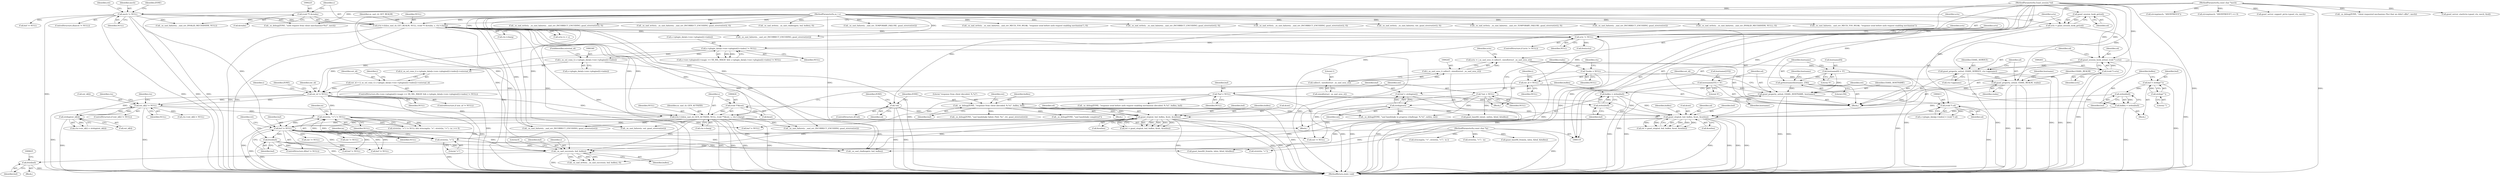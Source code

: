 digraph "0_jabberd2_8416ae54ecefa670534f27a31db71d048b9c7f16_0@pointer" {
"1000620" [label="(Call,free(buf))"];
"1000615" [label="(Call,_sx_sasl_success(s, buf, buflen))"];
"1000420" [label="(Call,(ctx->cb)(sx_sasl_cb_GEN_AUTHZID, NULL, (void **)&out, s, ctx->cbarg))"];
"1000356" [label="(Call,ext_id != NULL)"];
"1000292" [label="(Call,ext_id = NULL)"];
"1000237" [label="(Call,sctx != NULL)"];
"1000232" [label="(Call,sctx = gsasl_session_hook_get(sd))"];
"1000234" [label="(Call,gsasl_session_hook_get(sd))"];
"1000122" [label="(MethodParameterIn,Gsasl_session *sd)"];
"1000221" [label="(Call,(ctx->cb)(sx_sasl_cb_GET_REALM, NULL, (void **) &realm, s, ctx->cbarg))"];
"1000164" [label="(Call,mech != NULL)"];
"1000123" [label="(MethodParameterIn,const char *mech)"];
"1000224" [label="(Call,(void **) &realm)"];
"1000120" [label="(MethodParameterIn,sx_t s)"];
"1000336" [label="(Call,ext_id = ((_sx_ssl_conn_t) s->plugin_data[s->env->plugins[i]->index])->external_id)"];
"1000321" [label="(Call,s->plugin_data[s->env->plugins[i]->index] != NULL)"];
"1000339" [label="(Call,(_sx_ssl_conn_t) s->plugin_data[s->env->plugins[i]->index])"];
"1000370" [label="(Call,ext_id[i] != NULL)"];
"1000382" [label="(Call,strdup(ext_id[i]))"];
"1000423" [label="(Call,(void **)&out)"];
"1000589" [label="(Call,free(buf))"];
"1000586" [label="(Call,buf != NULL)"];
"1000577" [label="(Call,gsasl_step(sd, buf, buflen, &out, &outlen))"];
"1000548" [label="(Call,!sd)"];
"1000570" [label="(Call,_sx_debug(ZONE, \"response from client (decoded: %.*s)\", buflen, buf))"];
"1000140" [label="(Call,*buf = NULL)"];
"1000508" [label="(Call,gsasl_step(sd, buf, buflen, &out, &outlen))"];
"1000410" [label="(Call,(void *) sd)"];
"1000288" [label="(Call,gsasl_property_set(sd, GSASL_HOSTNAME, hostname))"];
"1000271" [label="(Call,gsasl_property_set(sd, GSASL_REALM, realm))"];
"1000265" [label="(Call,gsasl_property_set(sd, GSASL_SERVICE, ctx->appname))"];
"1000260" [label="(Call,gsasl_session_hook_set(sd, (void *) sctx))"];
"1000262" [label="(Call,(void *) sctx)"];
"1000242" [label="(Call,sctx = (_sx_sasl_sess_t) calloc(1, sizeof(struct _sx_sasl_sess_st)))"];
"1000244" [label="(Call,(_sx_sasl_sess_t) calloc(1, sizeof(struct _sx_sasl_sess_st)))"];
"1000246" [label="(Call,calloc(1, sizeof(struct _sx_sasl_sess_st)))"];
"1000148" [label="(Call,*realm = NULL)"];
"1000283" [label="(Call,hostname[255] = '\0')"];
"1000275" [label="(Call,hostname[0] = '\0')"];
"1000280" [label="(Call,gethostname(hostname, 256))"];
"1000467" [label="(Call,strlen(buf))"];
"1000461" [label="(Call,buf = strdup(\"\"))"];
"1000463" [label="(Call,strdup(\"\"))"];
"1000437" [label="(Call,strlen(buf))"];
"1000431" [label="(Call,buf = strdup(out))"];
"1000433" [label="(Call,strdup(out))"];
"1000144" [label="(Call,*out = NULL)"];
"1000435" [label="(Call,buflen = strlen(buf))"];
"1000465" [label="(Call,buflen = strlen(buf))"];
"1000442" [label="(Call,strstr(in, \"<\") != NULL)"];
"1000443" [label="(Call,strstr(in, \"<\"))"];
"1000124" [label="(MethodParameterIn,const char *in)"];
"1000786" [label="(Call,_sx_sasl_failure(s, out, gsasl_strerror(ret)))"];
"1000224" [label="(Call,(void **) &realm)"];
"1000283" [label="(Call,hostname[255] = '\0')"];
"1000576" [label="(Identifier,ret)"];
"1000465" [label="(Call,buflen = strlen(buf))"];
"1000124" [label="(MethodParameterIn,const char *in)"];
"1000241" [label="(Identifier,sctx)"];
"1000438" [label="(Identifier,buf)"];
"1000660" [label="(Call,_sx_sasl_failure(s, _sasl_err_INCORRECT_ENCODING, gsasl_strerror(ret)))"];
"1000388" [label="(Call,ctx->ext_id[i] = NULL)"];
"1000226" [label="(Call,&realm)"];
"1000275" [label="(Call,hostname[0] = '\0')"];
"1000491" [label="(Call,_sx_nad_write(s, _sx_sasl_failure(s, _sasl_err_INCORRECT_ENCODING, gsasl_strerror(ret)), 0))"];
"1000279" [label="(Literal,'\0')"];
"1000443" [label="(Call,strstr(in, \"<\"))"];
"1000277" [label="(Identifier,hostname)"];
"1000573" [label="(Identifier,buflen)"];
"1000420" [label="(Call,(ctx->cb)(sx_sasl_cb_GEN_AUTHZID, NULL, (void **)&out, s, ctx->cbarg))"];
"1000722" [label="(Call,_sx_sasl_failure(s, _sasl_err_INCORRECT_ENCODING, gsasl_strerror(ret)))"];
"1000507" [label="(Identifier,ret)"];
"1000252" [label="(Identifier,sctx)"];
"1000463" [label="(Call,strdup(\"\"))"];
"1000264" [label="(Identifier,sctx)"];
"1000166" [label="(Identifier,NULL)"];
"1000552" [label="(Identifier,ZONE)"];
"1000357" [label="(Identifier,ext_id)"];
"1000335" [label="(Identifier,NULL)"];
"1000250" [label="(Call,sctx->s = s)"];
"1000272" [label="(Identifier,sd)"];
"1000369" [label="(ControlStructure,if (ext_id[i] != NULL))"];
"1000442" [label="(Call,strstr(in, \"<\") != NULL)"];
"1000547" [label="(ControlStructure,if(!sd))"];
"1000510" [label="(Identifier,buf)"];
"1000615" [label="(Call,_sx_sasl_success(s, buf, buflen))"];
"1000428" [label="(Call,ctx->cbarg)"];
"1000548" [label="(Call,!sd)"];
"1000233" [label="(Identifier,sctx)"];
"1000432" [label="(Identifier,buf)"];
"1000260" [label="(Call,gsasl_session_hook_set(sd, (void *) sctx))"];
"1000747" [label="(Call,_sx_debug(ZONE, \"sasl handshake failed; (%d): %s\", ret, gsasl_strerror(ret)))"];
"1000519" [label="(Identifier,ret)"];
"1000473" [label="(Call,gsasl_base64_from(in, inlen, &buf, &buflen))"];
"1000371" [label="(Call,ext_id[i])"];
"1000362" [label="(Identifier,i)"];
"1000180" [label="(Call,_sx_debug(ZONE, \"client requested mechanism (%s) that we didn't offer\", mech))"];
"1000297" [label="(Identifier,i)"];
"1000268" [label="(Call,ctx->appname)"];
"1000434" [label="(Identifier,out)"];
"1000612" [label="(Block,)"];
"1000355" [label="(ControlStructure,if (ext_id != NULL))"];
"1000308" [label="(ControlStructure,if(s->env->plugins[i]->magic == SX_SSL_MAGIC && s->plugin_data[s->env->plugins[i]->index] != NULL))"];
"1000506" [label="(Call,ret = gsasl_step(sd, buf, buflen, &out, &outlen))"];
"1000246" [label="(Call,calloc(1, sizeof(struct _sx_sasl_sess_st)))"];
"1000322" [label="(Call,s->plugin_data[s->env->plugins[i]->index])"];
"1000222" [label="(Identifier,sx_sasl_cb_GET_REALM)"];
"1000339" [label="(Call,(_sx_ssl_conn_t) s->plugin_data[s->env->plugins[i]->index])"];
"1000423" [label="(Call,(void **)&out)"];
"1000165" [label="(Identifier,mech)"];
"1000570" [label="(Call,_sx_debug(ZONE, \"response from client (decoded: %.*s)\", buflen, buf))"];
"1000520" [label="(Call,gsasl_base64_from(in, inlen, &buf, &buflen))"];
"1000596" [label="(Call,_sx_debug(ZONE, \"sasl handshake completed\"))"];
"1000194" [label="(Call,gsasl_server_start(ctx->gsasl_ctx, mech, &sd))"];
"1000336" [label="(Call,ext_id = ((_sx_ssl_conn_t) s->plugin_data[s->env->plugins[i]->index])->external_id)"];
"1000564" [label="(Call,buf != NULL)"];
"1000265" [label="(Call,gsasl_property_set(sd, GSASL_SERVICE, ctx->appname))"];
"1000784" [label="(Call,_sx_nad_write(s, _sx_sasl_failure(s, out, gsasl_strerror(ret)), 0))"];
"1000517" [label="(Block,)"];
"1000168" [label="(Call,_sx_debug(ZONE, \"auth request from client (mechanism=%s)\", mech))"];
"1000123" [label="(MethodParameterIn,const char *mech)"];
"1000212" [label="(Call,_sx_nad_write(s, _sx_sasl_failure(s, _sasl_err_TEMPORARY_FAILURE, gsasl_strerror(ret)), 0))"];
"1000433" [label="(Call,strdup(out))"];
"1000120" [label="(MethodParameterIn,sx_t s)"];
"1000140" [label="(Call,*buf = NULL)"];
"1000261" [label="(Identifier,sd)"];
"1000415" [label="(Call,strcmp(mech, \"ANONYMOUS\"))"];
"1000419" [label="(Block,)"];
"1000341" [label="(Call,s->plugin_data[s->env->plugins[i]->index])"];
"1000410" [label="(Call,(void *) sd)"];
"1000229" [label="(Call,ctx->cbarg)"];
"1000588" [label="(Identifier,NULL)"];
"1000500" [label="(Call,buf != NULL)"];
"1000144" [label="(Call,*out = NULL)"];
"1000792" [label="(MethodReturn,static void)"];
"1000577" [label="(Call,gsasl_step(sd, buf, buflen, &out, &outlen))"];
"1000571" [label="(Identifier,ZONE)"];
"1000376" [label="(Call,ctx->ext_id[i] = strdup(ext_id[i]))"];
"1000382" [label="(Call,strdup(ext_id[i]))"];
"1000579" [label="(Identifier,buf)"];
"1000235" [label="(Identifier,sd)"];
"1000242" [label="(Call,sctx = (_sx_sasl_sess_t) calloc(1, sizeof(struct _sx_sasl_sess_st)))"];
"1000284" [label="(Call,hostname[255])"];
"1000282" [label="(Literal,256)"];
"1000742" [label="(Call,out != NULL)"];
"1000437" [label="(Call,strlen(buf))"];
"1000446" [label="(Identifier,NULL)"];
"1000148" [label="(Call,*realm = NULL)"];
"1000228" [label="(Identifier,s)"];
"1000287" [label="(Literal,'\0')"];
"1000232" [label="(Call,sctx = gsasl_session_hook_get(sd))"];
"1000412" [label="(Identifier,sd)"];
"1000511" [label="(Identifier,buflen)"];
"1000448" [label="(Call,strncmp(in, \"=\", strstr(in, \"<\") - in ))"];
"1000549" [label="(Identifier,sd)"];
"1000427" [label="(Identifier,s)"];
"1000444" [label="(Identifier,in)"];
"1000586" [label="(Call,buf != NULL)"];
"1000451" [label="(Call,strstr(in, \"<\") - in)"];
"1000540" [label="(Call,_sx_sasl_failure(s, _sasl_err_INCORRECT_ENCODING, gsasl_strerror(ret)))"];
"1000705" [label="(Call,_sx_sasl_challenge(s, buf, buflen))"];
"1000169" [label="(Identifier,ZONE)"];
"1000379" [label="(Identifier,ctx)"];
"1000493" [label="(Call,_sx_sasl_failure(s, _sasl_err_INCORRECT_ENCODING, gsasl_strerror(ret)))"];
"1000267" [label="(Identifier,GSASL_SERVICE)"];
"1000452" [label="(Call,strstr(in, \"<\"))"];
"1000613" [label="(Call,_sx_nad_write(s, _sx_sasl_success(s, buf, buflen), 0))"];
"1000461" [label="(Call,buf = strdup(\"\"))"];
"1000285" [label="(Identifier,hostname)"];
"1000585" [label="(ControlStructure,if(buf != NULL))"];
"1000291" [label="(Identifier,hostname)"];
"1000141" [label="(Identifier,buf)"];
"1000186" [label="(Call,_sx_sasl_failure(s, _sasl_err_INVALID_MECHANISM, NULL))"];
"1000184" [label="(Call,_sx_nad_write(s, _sx_sasl_failure(s, _sasl_err_INVALID_MECHANISM, NULL), 0))"];
"1000309" [label="(Call,s->env->plugins[i]->magic == SX_SSL_MAGIC && s->plugin_data[s->env->plugins[i]->index] != NULL)"];
"1000558" [label="(Call,_sx_sasl_failure(s, _sasl_err_MECH_TOO_WEAK, \"response send before auth request enabling mechanism\"))"];
"1000383" [label="(Call,ext_id[i])"];
"1000435" [label="(Call,buflen = strlen(buf))"];
"1000583" [label="(Call,&outlen)"];
"1000337" [label="(Identifier,ext_id)"];
"1000292" [label="(Call,ext_id = NULL)"];
"1000142" [label="(Identifier,NULL)"];
"1000266" [label="(Identifier,sd)"];
"1000240" [label="(Call,free(sctx))"];
"1000441" [label="(Call,strstr(in, \"<\") != NULL && strncmp(in, \"=\", strstr(in, \"<\") - in ) == 0)"];
"1000234" [label="(Call,gsasl_session_hook_get(sd))"];
"1000620" [label="(Call,free(buf))"];
"1000126" [label="(Block,)"];
"1000248" [label="(Call,sizeof(struct _sx_sasl_sess_st))"];
"1000587" [label="(Identifier,buf)"];
"1000374" [label="(Identifier,NULL)"];
"1000468" [label="(Identifier,buf)"];
"1000244" [label="(Call,(_sx_sasl_sess_t) calloc(1, sizeof(struct _sx_sasl_sess_st)))"];
"1000658" [label="(Call,_sx_nad_write(s, _sx_sasl_failure(s, _sasl_err_INCORRECT_ENCODING, gsasl_strerror(ret)), 0))"];
"1000431" [label="(Call,buf = strdup(out))"];
"1000146" [label="(Identifier,NULL)"];
"1000290" [label="(Identifier,GSASL_HOSTNAME)"];
"1000619" [label="(Literal,0)"];
"1000667" [label="(Call,buf != NULL)"];
"1000158" [label="(Identifier,ctx)"];
"1000271" [label="(Call,gsasl_property_set(sd, GSASL_REALM, realm))"];
"1000163" [label="(ControlStructure,if(mech != NULL))"];
"1000238" [label="(Identifier,sctx)"];
"1000149" [label="(Identifier,realm)"];
"1000538" [label="(Call,_sx_nad_write(s, _sx_sasl_failure(s, _sasl_err_INCORRECT_ENCODING, gsasl_strerror(ret)), 0))"];
"1000293" [label="(Identifier,ext_id)"];
"1000223" [label="(Identifier,NULL)"];
"1000445" [label="(Literal,\"<\")"];
"1000617" [label="(Identifier,buf)"];
"1000122" [label="(MethodParameterIn,Gsasl_session *sd)"];
"1000574" [label="(Identifier,buf)"];
"1000572" [label="(Literal,\"response from client (decoded: %.*s)\")"];
"1000467" [label="(Call,strlen(buf))"];
"1000449" [label="(Identifier,in)"];
"1000590" [label="(Identifier,buf)"];
"1000684" [label="(Call,_sx_debug(ZONE, \"sasl handshake in progress (challenge: %.*s)\", outlen, out))"];
"1000512" [label="(Call,&out)"];
"1000276" [label="(Call,hostname[0])"];
"1000391" [label="(Identifier,ctx)"];
"1000262" [label="(Call,(void *) sctx)"];
"1000414" [label="(Call,strcmp(mech, \"ANONYMOUS\") == 0)"];
"1000294" [label="(Identifier,NULL)"];
"1000288" [label="(Call,gsasl_property_set(sd, GSASL_HOSTNAME, hostname))"];
"1000338" [label="(Call,((_sx_ssl_conn_t) s->plugin_data[s->env->plugins[i]->index])->external_id)"];
"1000464" [label="(Literal,\"\")"];
"1000580" [label="(Identifier,buflen)"];
"1000289" [label="(Identifier,sd)"];
"1000239" [label="(Identifier,NULL)"];
"1000575" [label="(Call,ret = gsasl_step(sd, buf, buflen, &out, &outlen))"];
"1000280" [label="(Call,gethostname(hostname, 256))"];
"1000321" [label="(Call,s->plugin_data[s->env->plugins[i]->index] != NULL)"];
"1000703" [label="(Call,_sx_nad_write(s, _sx_sasl_challenge(s, buf, buflen), 0))"];
"1000589" [label="(Call,free(buf))"];
"1000150" [label="(Identifier,NULL)"];
"1000436" [label="(Identifier,buflen)"];
"1000581" [label="(Call,&out)"];
"1000509" [label="(Identifier,sd)"];
"1000247" [label="(Literal,1)"];
"1000354" [label="(FieldIdentifier,external_id)"];
"1000164" [label="(Call,mech != NULL)"];
"1000174" [label="(Call,gsasl_server_support_p(ctx->gsasl_ctx, mech))"];
"1000578" [label="(Identifier,sd)"];
"1000514" [label="(Call,&outlen)"];
"1000508" [label="(Call,gsasl_step(sd, buf, buflen, &out, &outlen))"];
"1000145" [label="(Identifier,out)"];
"1000214" [label="(Call,_sx_sasl_failure(s, _sasl_err_TEMPORARY_FAILURE, gsasl_strerror(ret)))"];
"1000618" [label="(Identifier,buflen)"];
"1000397" [label="(Identifier,ZONE)"];
"1000457" [label="(Block,)"];
"1000281" [label="(Identifier,hostname)"];
"1000601" [label="(Call,gsasl_base64_to(out, outlen, &buf, &buflen))"];
"1000402" [label="(Call,s->plugin_data[p->index] = (void *) sd)"];
"1000236" [label="(ControlStructure,if (sctx != NULL))"];
"1000735" [label="(Call,out != NULL)"];
"1000621" [label="(Identifier,buf)"];
"1000466" [label="(Identifier,buflen)"];
"1000370" [label="(Call,ext_id[i] != NULL)"];
"1000593" [label="(Identifier,ret)"];
"1000273" [label="(Identifier,GSASL_REALM)"];
"1000356" [label="(Call,ext_id != NULL)"];
"1000616" [label="(Identifier,s)"];
"1000358" [label="(Identifier,NULL)"];
"1000221" [label="(Call,(ctx->cb)(sx_sasl_cb_GET_REALM, NULL, (void **) &realm, s, ctx->cbarg))"];
"1000425" [label="(Call,&out)"];
"1000237" [label="(Call,sctx != NULL)"];
"1000551" [label="(Call,_sx_debug(ZONE, \"response send before auth request enabling mechanism (decoded: %.*s)\", buflen, buf))"];
"1000556" [label="(Call,_sx_nad_write(s, _sx_sasl_failure(s, _sasl_err_MECH_TOO_WEAK, \"response send before auth request enabling mechanism\"), 0))"];
"1000243" [label="(Identifier,sctx)"];
"1000421" [label="(Identifier,sx_sasl_cb_GEN_AUTHZID)"];
"1000720" [label="(Call,_sx_nad_write(s, _sx_sasl_failure(s, _sasl_err_INCORRECT_ENCODING, gsasl_strerror(ret)), 0))"];
"1000422" [label="(Identifier,NULL)"];
"1000673" [label="(Call,out != NULL)"];
"1000307" [label="(Identifier,i)"];
"1000462" [label="(Identifier,buf)"];
"1000167" [label="(Block,)"];
"1000274" [label="(Identifier,realm)"];
"1000729" [label="(Call,buf != NULL)"];
"1000620" -> "1000612"  [label="AST: "];
"1000620" -> "1000621"  [label="CFG: "];
"1000621" -> "1000620"  [label="AST: "];
"1000625" -> "1000620"  [label="CFG: "];
"1000620" -> "1000792"  [label="DDG: "];
"1000615" -> "1000620"  [label="DDG: "];
"1000615" -> "1000613"  [label="AST: "];
"1000615" -> "1000618"  [label="CFG: "];
"1000616" -> "1000615"  [label="AST: "];
"1000617" -> "1000615"  [label="AST: "];
"1000618" -> "1000615"  [label="AST: "];
"1000619" -> "1000615"  [label="CFG: "];
"1000615" -> "1000792"  [label="DDG: "];
"1000615" -> "1000613"  [label="DDG: "];
"1000615" -> "1000613"  [label="DDG: "];
"1000615" -> "1000613"  [label="DDG: "];
"1000420" -> "1000615"  [label="DDG: "];
"1000120" -> "1000615"  [label="DDG: "];
"1000221" -> "1000615"  [label="DDG: "];
"1000589" -> "1000615"  [label="DDG: "];
"1000586" -> "1000615"  [label="DDG: "];
"1000577" -> "1000615"  [label="DDG: "];
"1000508" -> "1000615"  [label="DDG: "];
"1000420" -> "1000419"  [label="AST: "];
"1000420" -> "1000428"  [label="CFG: "];
"1000421" -> "1000420"  [label="AST: "];
"1000422" -> "1000420"  [label="AST: "];
"1000423" -> "1000420"  [label="AST: "];
"1000427" -> "1000420"  [label="AST: "];
"1000428" -> "1000420"  [label="AST: "];
"1000432" -> "1000420"  [label="CFG: "];
"1000420" -> "1000792"  [label="DDG: "];
"1000420" -> "1000792"  [label="DDG: "];
"1000420" -> "1000792"  [label="DDG: "];
"1000420" -> "1000792"  [label="DDG: "];
"1000356" -> "1000420"  [label="DDG: "];
"1000370" -> "1000420"  [label="DDG: "];
"1000423" -> "1000420"  [label="DDG: "];
"1000120" -> "1000420"  [label="DDG: "];
"1000221" -> "1000420"  [label="DDG: "];
"1000221" -> "1000420"  [label="DDG: "];
"1000420" -> "1000586"  [label="DDG: "];
"1000420" -> "1000660"  [label="DDG: "];
"1000420" -> "1000705"  [label="DDG: "];
"1000420" -> "1000722"  [label="DDG: "];
"1000420" -> "1000786"  [label="DDG: "];
"1000356" -> "1000355"  [label="AST: "];
"1000356" -> "1000358"  [label="CFG: "];
"1000357" -> "1000356"  [label="AST: "];
"1000358" -> "1000356"  [label="AST: "];
"1000362" -> "1000356"  [label="CFG: "];
"1000397" -> "1000356"  [label="CFG: "];
"1000356" -> "1000792"  [label="DDG: "];
"1000356" -> "1000792"  [label="DDG: "];
"1000292" -> "1000356"  [label="DDG: "];
"1000336" -> "1000356"  [label="DDG: "];
"1000321" -> "1000356"  [label="DDG: "];
"1000237" -> "1000356"  [label="DDG: "];
"1000356" -> "1000370"  [label="DDG: "];
"1000356" -> "1000370"  [label="DDG: "];
"1000356" -> "1000382"  [label="DDG: "];
"1000356" -> "1000442"  [label="DDG: "];
"1000292" -> "1000167"  [label="AST: "];
"1000292" -> "1000294"  [label="CFG: "];
"1000293" -> "1000292"  [label="AST: "];
"1000294" -> "1000292"  [label="AST: "];
"1000297" -> "1000292"  [label="CFG: "];
"1000237" -> "1000292"  [label="DDG: "];
"1000237" -> "1000236"  [label="AST: "];
"1000237" -> "1000239"  [label="CFG: "];
"1000238" -> "1000237"  [label="AST: "];
"1000239" -> "1000237"  [label="AST: "];
"1000241" -> "1000237"  [label="CFG: "];
"1000243" -> "1000237"  [label="CFG: "];
"1000237" -> "1000792"  [label="DDG: "];
"1000232" -> "1000237"  [label="DDG: "];
"1000221" -> "1000237"  [label="DDG: "];
"1000237" -> "1000240"  [label="DDG: "];
"1000237" -> "1000321"  [label="DDG: "];
"1000232" -> "1000167"  [label="AST: "];
"1000232" -> "1000234"  [label="CFG: "];
"1000233" -> "1000232"  [label="AST: "];
"1000234" -> "1000232"  [label="AST: "];
"1000238" -> "1000232"  [label="CFG: "];
"1000232" -> "1000792"  [label="DDG: "];
"1000234" -> "1000232"  [label="DDG: "];
"1000234" -> "1000235"  [label="CFG: "];
"1000235" -> "1000234"  [label="AST: "];
"1000122" -> "1000234"  [label="DDG: "];
"1000234" -> "1000260"  [label="DDG: "];
"1000122" -> "1000119"  [label="AST: "];
"1000122" -> "1000792"  [label="DDG: "];
"1000122" -> "1000260"  [label="DDG: "];
"1000122" -> "1000265"  [label="DDG: "];
"1000122" -> "1000271"  [label="DDG: "];
"1000122" -> "1000288"  [label="DDG: "];
"1000122" -> "1000410"  [label="DDG: "];
"1000122" -> "1000508"  [label="DDG: "];
"1000122" -> "1000548"  [label="DDG: "];
"1000122" -> "1000577"  [label="DDG: "];
"1000221" -> "1000167"  [label="AST: "];
"1000221" -> "1000229"  [label="CFG: "];
"1000222" -> "1000221"  [label="AST: "];
"1000223" -> "1000221"  [label="AST: "];
"1000224" -> "1000221"  [label="AST: "];
"1000228" -> "1000221"  [label="AST: "];
"1000229" -> "1000221"  [label="AST: "];
"1000233" -> "1000221"  [label="CFG: "];
"1000221" -> "1000792"  [label="DDG: "];
"1000221" -> "1000792"  [label="DDG: "];
"1000221" -> "1000792"  [label="DDG: "];
"1000221" -> "1000792"  [label="DDG: "];
"1000164" -> "1000221"  [label="DDG: "];
"1000224" -> "1000221"  [label="DDG: "];
"1000120" -> "1000221"  [label="DDG: "];
"1000221" -> "1000250"  [label="DDG: "];
"1000221" -> "1000493"  [label="DDG: "];
"1000221" -> "1000660"  [label="DDG: "];
"1000221" -> "1000705"  [label="DDG: "];
"1000221" -> "1000722"  [label="DDG: "];
"1000221" -> "1000786"  [label="DDG: "];
"1000164" -> "1000163"  [label="AST: "];
"1000164" -> "1000166"  [label="CFG: "];
"1000165" -> "1000164"  [label="AST: "];
"1000166" -> "1000164"  [label="AST: "];
"1000169" -> "1000164"  [label="CFG: "];
"1000519" -> "1000164"  [label="CFG: "];
"1000164" -> "1000792"  [label="DDG: "];
"1000164" -> "1000792"  [label="DDG: "];
"1000164" -> "1000792"  [label="DDG: "];
"1000123" -> "1000164"  [label="DDG: "];
"1000164" -> "1000168"  [label="DDG: "];
"1000164" -> "1000186"  [label="DDG: "];
"1000164" -> "1000564"  [label="DDG: "];
"1000164" -> "1000586"  [label="DDG: "];
"1000123" -> "1000119"  [label="AST: "];
"1000123" -> "1000792"  [label="DDG: "];
"1000123" -> "1000168"  [label="DDG: "];
"1000123" -> "1000174"  [label="DDG: "];
"1000123" -> "1000180"  [label="DDG: "];
"1000123" -> "1000194"  [label="DDG: "];
"1000123" -> "1000414"  [label="DDG: "];
"1000123" -> "1000415"  [label="DDG: "];
"1000224" -> "1000226"  [label="CFG: "];
"1000225" -> "1000224"  [label="AST: "];
"1000226" -> "1000224"  [label="AST: "];
"1000228" -> "1000224"  [label="CFG: "];
"1000224" -> "1000792"  [label="DDG: "];
"1000120" -> "1000119"  [label="AST: "];
"1000120" -> "1000792"  [label="DDG: "];
"1000120" -> "1000184"  [label="DDG: "];
"1000120" -> "1000186"  [label="DDG: "];
"1000120" -> "1000212"  [label="DDG: "];
"1000120" -> "1000214"  [label="DDG: "];
"1000120" -> "1000250"  [label="DDG: "];
"1000120" -> "1000491"  [label="DDG: "];
"1000120" -> "1000493"  [label="DDG: "];
"1000120" -> "1000538"  [label="DDG: "];
"1000120" -> "1000540"  [label="DDG: "];
"1000120" -> "1000556"  [label="DDG: "];
"1000120" -> "1000558"  [label="DDG: "];
"1000120" -> "1000613"  [label="DDG: "];
"1000120" -> "1000658"  [label="DDG: "];
"1000120" -> "1000660"  [label="DDG: "];
"1000120" -> "1000703"  [label="DDG: "];
"1000120" -> "1000705"  [label="DDG: "];
"1000120" -> "1000720"  [label="DDG: "];
"1000120" -> "1000722"  [label="DDG: "];
"1000120" -> "1000784"  [label="DDG: "];
"1000120" -> "1000786"  [label="DDG: "];
"1000336" -> "1000308"  [label="AST: "];
"1000336" -> "1000338"  [label="CFG: "];
"1000337" -> "1000336"  [label="AST: "];
"1000338" -> "1000336"  [label="AST: "];
"1000307" -> "1000336"  [label="CFG: "];
"1000336" -> "1000792"  [label="DDG: "];
"1000321" -> "1000309"  [label="AST: "];
"1000321" -> "1000335"  [label="CFG: "];
"1000322" -> "1000321"  [label="AST: "];
"1000335" -> "1000321"  [label="AST: "];
"1000309" -> "1000321"  [label="CFG: "];
"1000321" -> "1000792"  [label="DDG: "];
"1000321" -> "1000309"  [label="DDG: "];
"1000321" -> "1000309"  [label="DDG: "];
"1000339" -> "1000321"  [label="DDG: "];
"1000321" -> "1000339"  [label="DDG: "];
"1000339" -> "1000338"  [label="AST: "];
"1000339" -> "1000341"  [label="CFG: "];
"1000340" -> "1000339"  [label="AST: "];
"1000341" -> "1000339"  [label="AST: "];
"1000354" -> "1000339"  [label="CFG: "];
"1000339" -> "1000792"  [label="DDG: "];
"1000370" -> "1000369"  [label="AST: "];
"1000370" -> "1000374"  [label="CFG: "];
"1000371" -> "1000370"  [label="AST: "];
"1000374" -> "1000370"  [label="AST: "];
"1000379" -> "1000370"  [label="CFG: "];
"1000391" -> "1000370"  [label="CFG: "];
"1000370" -> "1000792"  [label="DDG: "];
"1000370" -> "1000792"  [label="DDG: "];
"1000382" -> "1000370"  [label="DDG: "];
"1000370" -> "1000382"  [label="DDG: "];
"1000370" -> "1000388"  [label="DDG: "];
"1000370" -> "1000442"  [label="DDG: "];
"1000382" -> "1000376"  [label="AST: "];
"1000382" -> "1000383"  [label="CFG: "];
"1000383" -> "1000382"  [label="AST: "];
"1000376" -> "1000382"  [label="CFG: "];
"1000382" -> "1000792"  [label="DDG: "];
"1000382" -> "1000376"  [label="DDG: "];
"1000423" -> "1000425"  [label="CFG: "];
"1000424" -> "1000423"  [label="AST: "];
"1000425" -> "1000423"  [label="AST: "];
"1000427" -> "1000423"  [label="CFG: "];
"1000423" -> "1000508"  [label="DDG: "];
"1000589" -> "1000585"  [label="AST: "];
"1000589" -> "1000590"  [label="CFG: "];
"1000590" -> "1000589"  [label="AST: "];
"1000593" -> "1000589"  [label="CFG: "];
"1000589" -> "1000792"  [label="DDG: "];
"1000586" -> "1000589"  [label="DDG: "];
"1000589" -> "1000667"  [label="DDG: "];
"1000589" -> "1000705"  [label="DDG: "];
"1000589" -> "1000729"  [label="DDG: "];
"1000586" -> "1000585"  [label="AST: "];
"1000586" -> "1000588"  [label="CFG: "];
"1000587" -> "1000586"  [label="AST: "];
"1000588" -> "1000586"  [label="AST: "];
"1000590" -> "1000586"  [label="CFG: "];
"1000593" -> "1000586"  [label="CFG: "];
"1000586" -> "1000792"  [label="DDG: "];
"1000586" -> "1000792"  [label="DDG: "];
"1000577" -> "1000586"  [label="DDG: "];
"1000508" -> "1000586"  [label="DDG: "];
"1000442" -> "1000586"  [label="DDG: "];
"1000586" -> "1000667"  [label="DDG: "];
"1000586" -> "1000667"  [label="DDG: "];
"1000586" -> "1000673"  [label="DDG: "];
"1000586" -> "1000705"  [label="DDG: "];
"1000586" -> "1000729"  [label="DDG: "];
"1000586" -> "1000729"  [label="DDG: "];
"1000586" -> "1000735"  [label="DDG: "];
"1000586" -> "1000742"  [label="DDG: "];
"1000577" -> "1000575"  [label="AST: "];
"1000577" -> "1000583"  [label="CFG: "];
"1000578" -> "1000577"  [label="AST: "];
"1000579" -> "1000577"  [label="AST: "];
"1000580" -> "1000577"  [label="AST: "];
"1000581" -> "1000577"  [label="AST: "];
"1000583" -> "1000577"  [label="AST: "];
"1000575" -> "1000577"  [label="CFG: "];
"1000577" -> "1000792"  [label="DDG: "];
"1000577" -> "1000792"  [label="DDG: "];
"1000577" -> "1000792"  [label="DDG: "];
"1000577" -> "1000792"  [label="DDG: "];
"1000577" -> "1000575"  [label="DDG: "];
"1000577" -> "1000575"  [label="DDG: "];
"1000577" -> "1000575"  [label="DDG: "];
"1000577" -> "1000575"  [label="DDG: "];
"1000577" -> "1000575"  [label="DDG: "];
"1000548" -> "1000577"  [label="DDG: "];
"1000570" -> "1000577"  [label="DDG: "];
"1000570" -> "1000577"  [label="DDG: "];
"1000577" -> "1000705"  [label="DDG: "];
"1000548" -> "1000547"  [label="AST: "];
"1000548" -> "1000549"  [label="CFG: "];
"1000549" -> "1000548"  [label="AST: "];
"1000552" -> "1000548"  [label="CFG: "];
"1000571" -> "1000548"  [label="CFG: "];
"1000548" -> "1000792"  [label="DDG: "];
"1000548" -> "1000792"  [label="DDG: "];
"1000570" -> "1000517"  [label="AST: "];
"1000570" -> "1000574"  [label="CFG: "];
"1000571" -> "1000570"  [label="AST: "];
"1000572" -> "1000570"  [label="AST: "];
"1000573" -> "1000570"  [label="AST: "];
"1000574" -> "1000570"  [label="AST: "];
"1000576" -> "1000570"  [label="CFG: "];
"1000570" -> "1000792"  [label="DDG: "];
"1000140" -> "1000570"  [label="DDG: "];
"1000570" -> "1000596"  [label="DDG: "];
"1000570" -> "1000684"  [label="DDG: "];
"1000570" -> "1000747"  [label="DDG: "];
"1000140" -> "1000126"  [label="AST: "];
"1000140" -> "1000142"  [label="CFG: "];
"1000141" -> "1000140"  [label="AST: "];
"1000142" -> "1000140"  [label="AST: "];
"1000145" -> "1000140"  [label="CFG: "];
"1000140" -> "1000792"  [label="DDG: "];
"1000140" -> "1000500"  [label="DDG: "];
"1000140" -> "1000508"  [label="DDG: "];
"1000140" -> "1000551"  [label="DDG: "];
"1000508" -> "1000506"  [label="AST: "];
"1000508" -> "1000514"  [label="CFG: "];
"1000509" -> "1000508"  [label="AST: "];
"1000510" -> "1000508"  [label="AST: "];
"1000511" -> "1000508"  [label="AST: "];
"1000512" -> "1000508"  [label="AST: "];
"1000514" -> "1000508"  [label="AST: "];
"1000506" -> "1000508"  [label="CFG: "];
"1000508" -> "1000792"  [label="DDG: "];
"1000508" -> "1000792"  [label="DDG: "];
"1000508" -> "1000792"  [label="DDG: "];
"1000508" -> "1000792"  [label="DDG: "];
"1000508" -> "1000506"  [label="DDG: "];
"1000508" -> "1000506"  [label="DDG: "];
"1000508" -> "1000506"  [label="DDG: "];
"1000508" -> "1000506"  [label="DDG: "];
"1000508" -> "1000506"  [label="DDG: "];
"1000410" -> "1000508"  [label="DDG: "];
"1000467" -> "1000508"  [label="DDG: "];
"1000437" -> "1000508"  [label="DDG: "];
"1000435" -> "1000508"  [label="DDG: "];
"1000465" -> "1000508"  [label="DDG: "];
"1000508" -> "1000705"  [label="DDG: "];
"1000410" -> "1000402"  [label="AST: "];
"1000410" -> "1000412"  [label="CFG: "];
"1000411" -> "1000410"  [label="AST: "];
"1000412" -> "1000410"  [label="AST: "];
"1000402" -> "1000410"  [label="CFG: "];
"1000410" -> "1000792"  [label="DDG: "];
"1000410" -> "1000402"  [label="DDG: "];
"1000288" -> "1000410"  [label="DDG: "];
"1000288" -> "1000167"  [label="AST: "];
"1000288" -> "1000291"  [label="CFG: "];
"1000289" -> "1000288"  [label="AST: "];
"1000290" -> "1000288"  [label="AST: "];
"1000291" -> "1000288"  [label="AST: "];
"1000293" -> "1000288"  [label="CFG: "];
"1000288" -> "1000792"  [label="DDG: "];
"1000288" -> "1000792"  [label="DDG: "];
"1000288" -> "1000792"  [label="DDG: "];
"1000271" -> "1000288"  [label="DDG: "];
"1000283" -> "1000288"  [label="DDG: "];
"1000275" -> "1000288"  [label="DDG: "];
"1000280" -> "1000288"  [label="DDG: "];
"1000271" -> "1000167"  [label="AST: "];
"1000271" -> "1000274"  [label="CFG: "];
"1000272" -> "1000271"  [label="AST: "];
"1000273" -> "1000271"  [label="AST: "];
"1000274" -> "1000271"  [label="AST: "];
"1000277" -> "1000271"  [label="CFG: "];
"1000271" -> "1000792"  [label="DDG: "];
"1000271" -> "1000792"  [label="DDG: "];
"1000271" -> "1000792"  [label="DDG: "];
"1000265" -> "1000271"  [label="DDG: "];
"1000148" -> "1000271"  [label="DDG: "];
"1000265" -> "1000167"  [label="AST: "];
"1000265" -> "1000268"  [label="CFG: "];
"1000266" -> "1000265"  [label="AST: "];
"1000267" -> "1000265"  [label="AST: "];
"1000268" -> "1000265"  [label="AST: "];
"1000272" -> "1000265"  [label="CFG: "];
"1000265" -> "1000792"  [label="DDG: "];
"1000265" -> "1000792"  [label="DDG: "];
"1000265" -> "1000792"  [label="DDG: "];
"1000260" -> "1000265"  [label="DDG: "];
"1000260" -> "1000167"  [label="AST: "];
"1000260" -> "1000262"  [label="CFG: "];
"1000261" -> "1000260"  [label="AST: "];
"1000262" -> "1000260"  [label="AST: "];
"1000266" -> "1000260"  [label="CFG: "];
"1000260" -> "1000792"  [label="DDG: "];
"1000260" -> "1000792"  [label="DDG: "];
"1000262" -> "1000260"  [label="DDG: "];
"1000262" -> "1000264"  [label="CFG: "];
"1000263" -> "1000262"  [label="AST: "];
"1000264" -> "1000262"  [label="AST: "];
"1000262" -> "1000792"  [label="DDG: "];
"1000242" -> "1000262"  [label="DDG: "];
"1000242" -> "1000167"  [label="AST: "];
"1000242" -> "1000244"  [label="CFG: "];
"1000243" -> "1000242"  [label="AST: "];
"1000244" -> "1000242"  [label="AST: "];
"1000252" -> "1000242"  [label="CFG: "];
"1000242" -> "1000792"  [label="DDG: "];
"1000244" -> "1000242"  [label="DDG: "];
"1000244" -> "1000246"  [label="CFG: "];
"1000245" -> "1000244"  [label="AST: "];
"1000246" -> "1000244"  [label="AST: "];
"1000244" -> "1000792"  [label="DDG: "];
"1000246" -> "1000244"  [label="DDG: "];
"1000246" -> "1000248"  [label="CFG: "];
"1000247" -> "1000246"  [label="AST: "];
"1000248" -> "1000246"  [label="AST: "];
"1000148" -> "1000126"  [label="AST: "];
"1000148" -> "1000150"  [label="CFG: "];
"1000149" -> "1000148"  [label="AST: "];
"1000150" -> "1000148"  [label="AST: "];
"1000158" -> "1000148"  [label="CFG: "];
"1000148" -> "1000792"  [label="DDG: "];
"1000283" -> "1000167"  [label="AST: "];
"1000283" -> "1000287"  [label="CFG: "];
"1000284" -> "1000283"  [label="AST: "];
"1000287" -> "1000283"  [label="AST: "];
"1000289" -> "1000283"  [label="CFG: "];
"1000283" -> "1000792"  [label="DDG: "];
"1000275" -> "1000167"  [label="AST: "];
"1000275" -> "1000279"  [label="CFG: "];
"1000276" -> "1000275"  [label="AST: "];
"1000279" -> "1000275"  [label="AST: "];
"1000281" -> "1000275"  [label="CFG: "];
"1000275" -> "1000792"  [label="DDG: "];
"1000275" -> "1000280"  [label="DDG: "];
"1000280" -> "1000167"  [label="AST: "];
"1000280" -> "1000282"  [label="CFG: "];
"1000281" -> "1000280"  [label="AST: "];
"1000282" -> "1000280"  [label="AST: "];
"1000285" -> "1000280"  [label="CFG: "];
"1000280" -> "1000792"  [label="DDG: "];
"1000467" -> "1000465"  [label="AST: "];
"1000467" -> "1000468"  [label="CFG: "];
"1000468" -> "1000467"  [label="AST: "];
"1000465" -> "1000467"  [label="CFG: "];
"1000467" -> "1000465"  [label="DDG: "];
"1000461" -> "1000467"  [label="DDG: "];
"1000461" -> "1000457"  [label="AST: "];
"1000461" -> "1000463"  [label="CFG: "];
"1000462" -> "1000461"  [label="AST: "];
"1000463" -> "1000461"  [label="AST: "];
"1000466" -> "1000461"  [label="CFG: "];
"1000461" -> "1000792"  [label="DDG: "];
"1000463" -> "1000461"  [label="DDG: "];
"1000463" -> "1000464"  [label="CFG: "];
"1000464" -> "1000463"  [label="AST: "];
"1000437" -> "1000435"  [label="AST: "];
"1000437" -> "1000438"  [label="CFG: "];
"1000438" -> "1000437"  [label="AST: "];
"1000435" -> "1000437"  [label="CFG: "];
"1000437" -> "1000435"  [label="DDG: "];
"1000431" -> "1000437"  [label="DDG: "];
"1000431" -> "1000419"  [label="AST: "];
"1000431" -> "1000433"  [label="CFG: "];
"1000432" -> "1000431"  [label="AST: "];
"1000433" -> "1000431"  [label="AST: "];
"1000436" -> "1000431"  [label="CFG: "];
"1000431" -> "1000792"  [label="DDG: "];
"1000433" -> "1000431"  [label="DDG: "];
"1000433" -> "1000434"  [label="CFG: "];
"1000434" -> "1000433"  [label="AST: "];
"1000144" -> "1000433"  [label="DDG: "];
"1000433" -> "1000601"  [label="DDG: "];
"1000433" -> "1000684"  [label="DDG: "];
"1000433" -> "1000742"  [label="DDG: "];
"1000144" -> "1000126"  [label="AST: "];
"1000144" -> "1000146"  [label="CFG: "];
"1000145" -> "1000144"  [label="AST: "];
"1000146" -> "1000144"  [label="AST: "];
"1000149" -> "1000144"  [label="CFG: "];
"1000144" -> "1000792"  [label="DDG: "];
"1000144" -> "1000601"  [label="DDG: "];
"1000144" -> "1000684"  [label="DDG: "];
"1000144" -> "1000742"  [label="DDG: "];
"1000435" -> "1000419"  [label="AST: "];
"1000436" -> "1000435"  [label="AST: "];
"1000507" -> "1000435"  [label="CFG: "];
"1000435" -> "1000792"  [label="DDG: "];
"1000465" -> "1000457"  [label="AST: "];
"1000466" -> "1000465"  [label="AST: "];
"1000507" -> "1000465"  [label="CFG: "];
"1000465" -> "1000792"  [label="DDG: "];
"1000442" -> "1000441"  [label="AST: "];
"1000442" -> "1000446"  [label="CFG: "];
"1000443" -> "1000442"  [label="AST: "];
"1000446" -> "1000442"  [label="AST: "];
"1000449" -> "1000442"  [label="CFG: "];
"1000441" -> "1000442"  [label="CFG: "];
"1000442" -> "1000792"  [label="DDG: "];
"1000442" -> "1000441"  [label="DDG: "];
"1000442" -> "1000441"  [label="DDG: "];
"1000443" -> "1000442"  [label="DDG: "];
"1000443" -> "1000442"  [label="DDG: "];
"1000442" -> "1000500"  [label="DDG: "];
"1000443" -> "1000445"  [label="CFG: "];
"1000444" -> "1000443"  [label="AST: "];
"1000445" -> "1000443"  [label="AST: "];
"1000446" -> "1000443"  [label="CFG: "];
"1000443" -> "1000792"  [label="DDG: "];
"1000124" -> "1000443"  [label="DDG: "];
"1000443" -> "1000452"  [label="DDG: "];
"1000443" -> "1000473"  [label="DDG: "];
"1000124" -> "1000119"  [label="AST: "];
"1000124" -> "1000792"  [label="DDG: "];
"1000124" -> "1000448"  [label="DDG: "];
"1000124" -> "1000452"  [label="DDG: "];
"1000124" -> "1000451"  [label="DDG: "];
"1000124" -> "1000473"  [label="DDG: "];
"1000124" -> "1000520"  [label="DDG: "];
}
